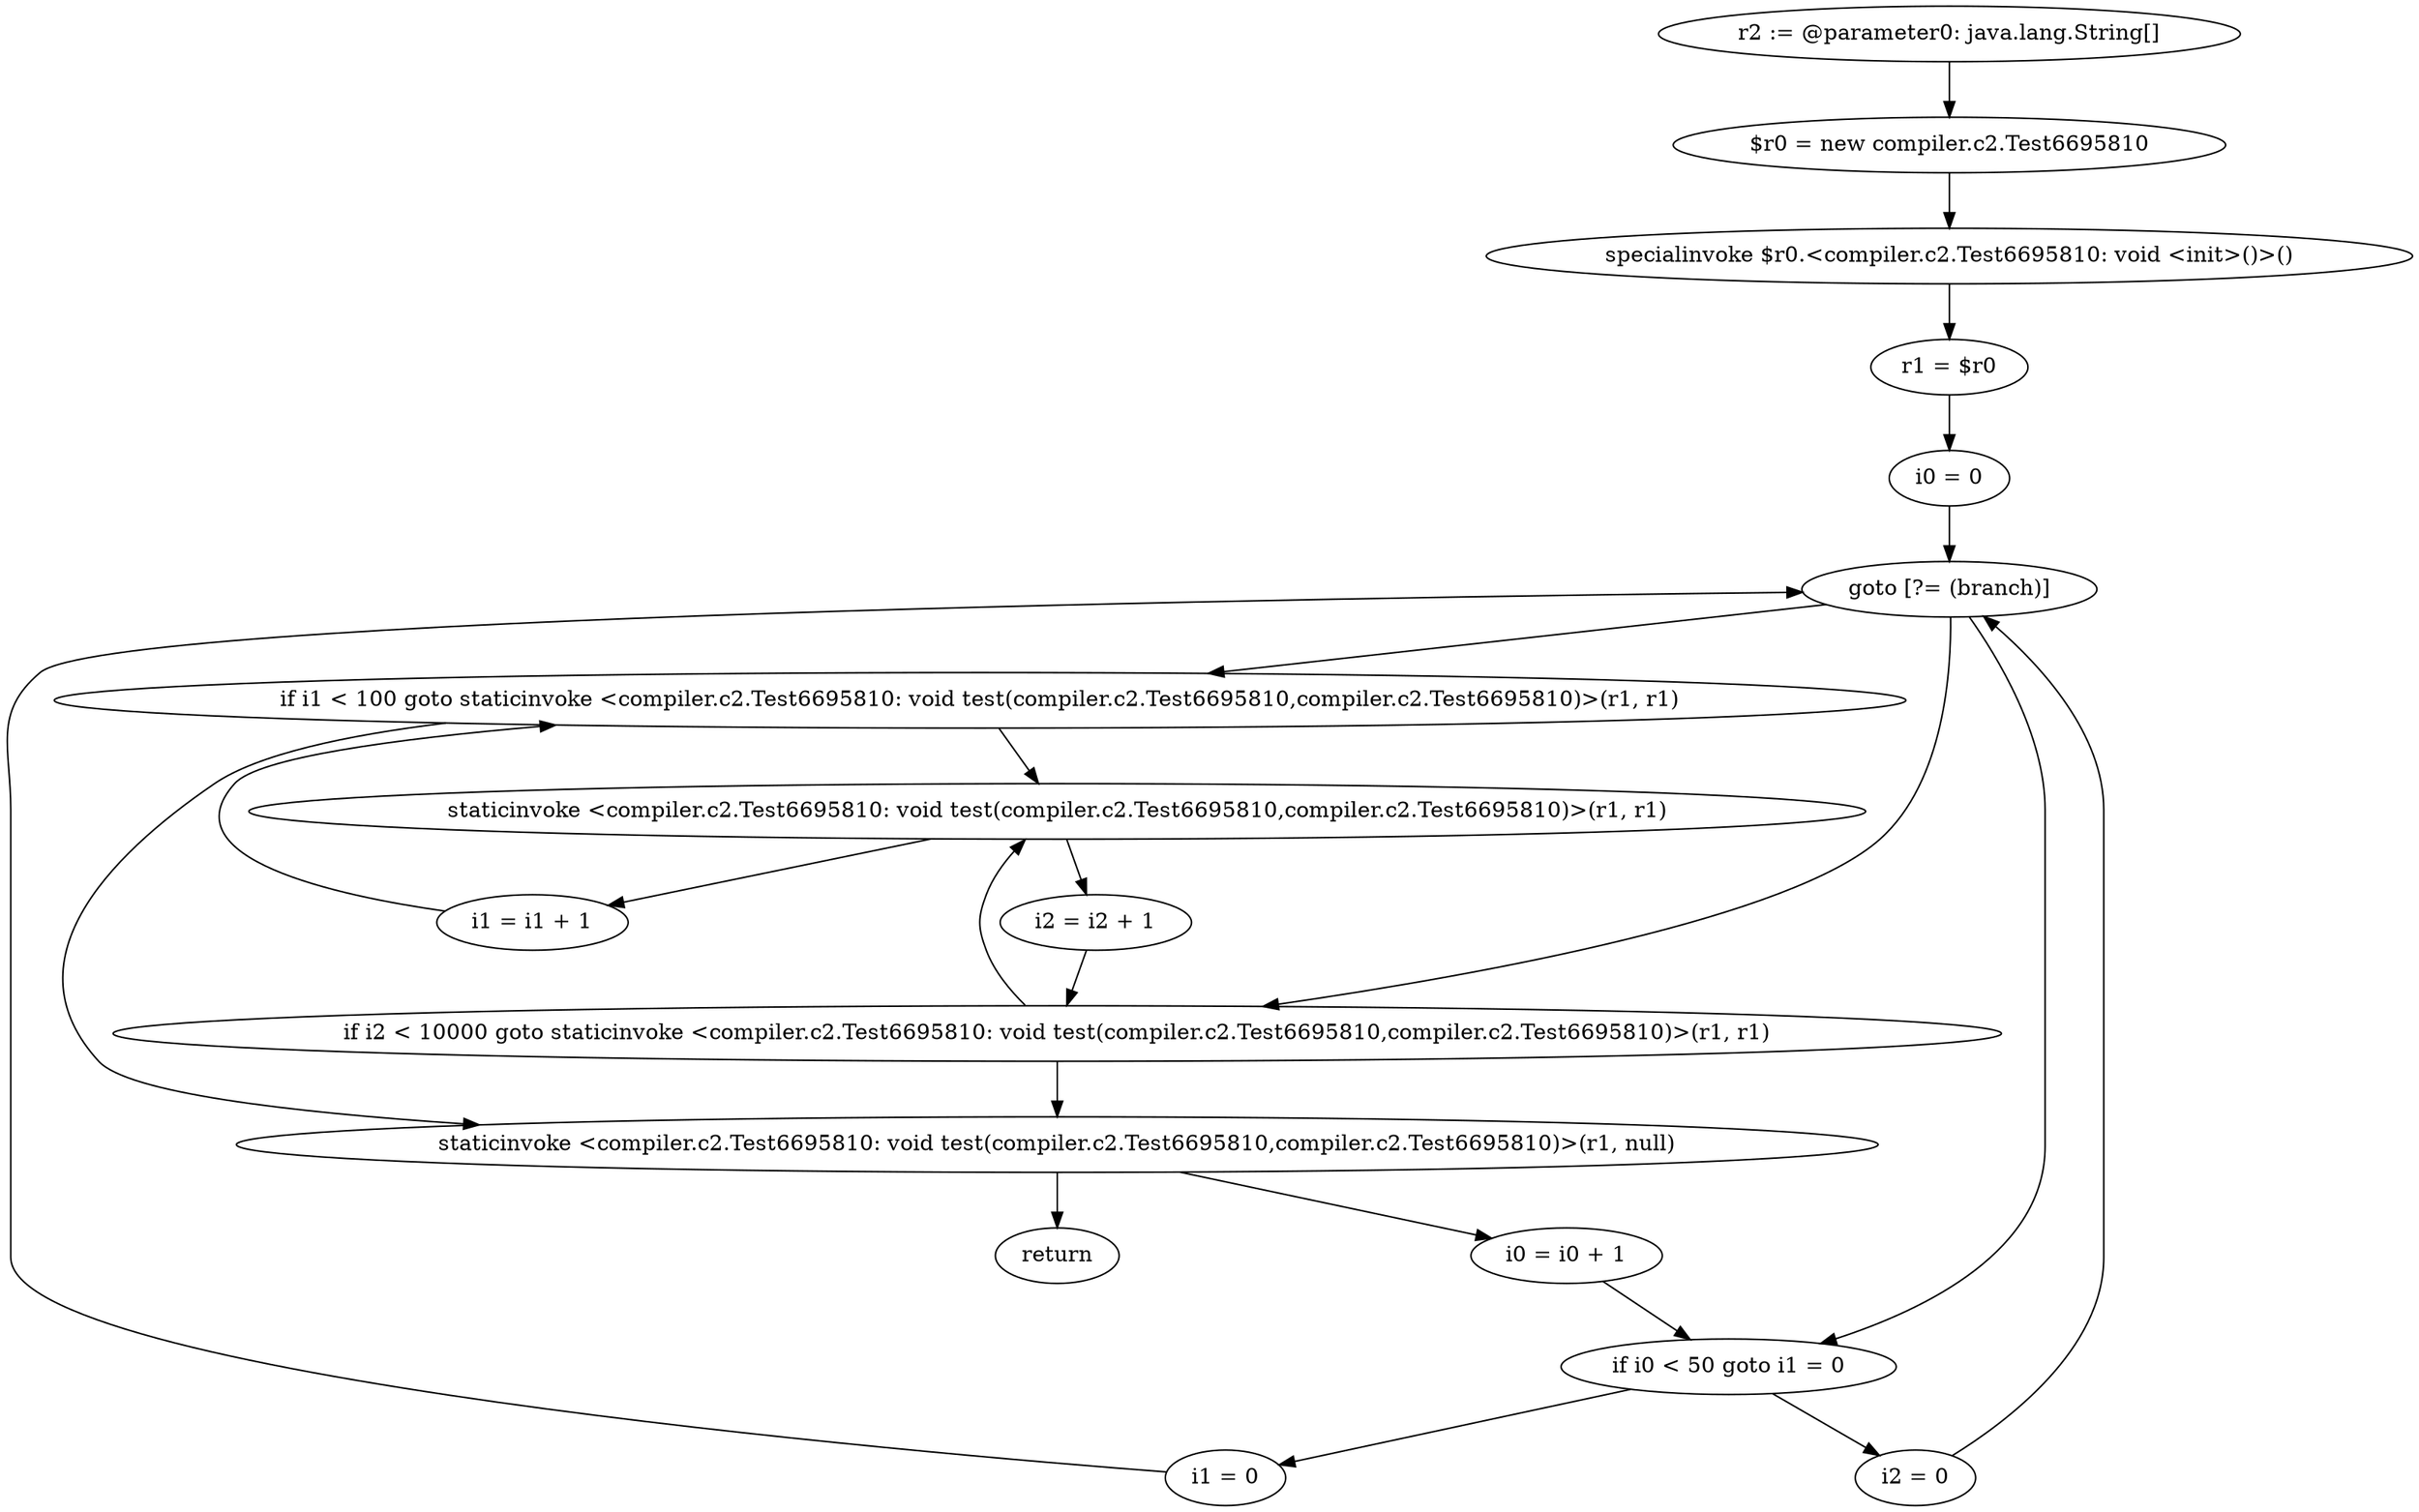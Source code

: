 digraph "unitGraph" {
    "r2 := @parameter0: java.lang.String[]"
    "$r0 = new compiler.c2.Test6695810"
    "specialinvoke $r0.<compiler.c2.Test6695810: void <init>()>()"
    "r1 = $r0"
    "i0 = 0"
    "goto [?= (branch)]"
    "i1 = 0"
    "staticinvoke <compiler.c2.Test6695810: void test(compiler.c2.Test6695810,compiler.c2.Test6695810)>(r1, r1)"
    "i1 = i1 + 1"
    "if i1 < 100 goto staticinvoke <compiler.c2.Test6695810: void test(compiler.c2.Test6695810,compiler.c2.Test6695810)>(r1, r1)"
    "staticinvoke <compiler.c2.Test6695810: void test(compiler.c2.Test6695810,compiler.c2.Test6695810)>(r1, null)"
    "i0 = i0 + 1"
    "if i0 < 50 goto i1 = 0"
    "i2 = 0"
    "i2 = i2 + 1"
    "if i2 < 10000 goto staticinvoke <compiler.c2.Test6695810: void test(compiler.c2.Test6695810,compiler.c2.Test6695810)>(r1, r1)"
    "return"
    "r2 := @parameter0: java.lang.String[]"->"$r0 = new compiler.c2.Test6695810";
    "$r0 = new compiler.c2.Test6695810"->"specialinvoke $r0.<compiler.c2.Test6695810: void <init>()>()";
    "specialinvoke $r0.<compiler.c2.Test6695810: void <init>()>()"->"r1 = $r0";
    "r1 = $r0"->"i0 = 0";
    "i0 = 0"->"goto [?= (branch)]";
    "goto [?= (branch)]"->"if i0 < 50 goto i1 = 0";
    "i1 = 0"->"goto [?= (branch)]";
    "goto [?= (branch)]"->"if i1 < 100 goto staticinvoke <compiler.c2.Test6695810: void test(compiler.c2.Test6695810,compiler.c2.Test6695810)>(r1, r1)";
    "staticinvoke <compiler.c2.Test6695810: void test(compiler.c2.Test6695810,compiler.c2.Test6695810)>(r1, r1)"->"i1 = i1 + 1";
    "i1 = i1 + 1"->"if i1 < 100 goto staticinvoke <compiler.c2.Test6695810: void test(compiler.c2.Test6695810,compiler.c2.Test6695810)>(r1, r1)";
    "if i1 < 100 goto staticinvoke <compiler.c2.Test6695810: void test(compiler.c2.Test6695810,compiler.c2.Test6695810)>(r1, r1)"->"staticinvoke <compiler.c2.Test6695810: void test(compiler.c2.Test6695810,compiler.c2.Test6695810)>(r1, null)";
    "if i1 < 100 goto staticinvoke <compiler.c2.Test6695810: void test(compiler.c2.Test6695810,compiler.c2.Test6695810)>(r1, r1)"->"staticinvoke <compiler.c2.Test6695810: void test(compiler.c2.Test6695810,compiler.c2.Test6695810)>(r1, r1)";
    "staticinvoke <compiler.c2.Test6695810: void test(compiler.c2.Test6695810,compiler.c2.Test6695810)>(r1, null)"->"i0 = i0 + 1";
    "i0 = i0 + 1"->"if i0 < 50 goto i1 = 0";
    "if i0 < 50 goto i1 = 0"->"i2 = 0";
    "if i0 < 50 goto i1 = 0"->"i1 = 0";
    "i2 = 0"->"goto [?= (branch)]";
    "goto [?= (branch)]"->"if i2 < 10000 goto staticinvoke <compiler.c2.Test6695810: void test(compiler.c2.Test6695810,compiler.c2.Test6695810)>(r1, r1)";
    "staticinvoke <compiler.c2.Test6695810: void test(compiler.c2.Test6695810,compiler.c2.Test6695810)>(r1, r1)"->"i2 = i2 + 1";
    "i2 = i2 + 1"->"if i2 < 10000 goto staticinvoke <compiler.c2.Test6695810: void test(compiler.c2.Test6695810,compiler.c2.Test6695810)>(r1, r1)";
    "if i2 < 10000 goto staticinvoke <compiler.c2.Test6695810: void test(compiler.c2.Test6695810,compiler.c2.Test6695810)>(r1, r1)"->"staticinvoke <compiler.c2.Test6695810: void test(compiler.c2.Test6695810,compiler.c2.Test6695810)>(r1, null)";
    "if i2 < 10000 goto staticinvoke <compiler.c2.Test6695810: void test(compiler.c2.Test6695810,compiler.c2.Test6695810)>(r1, r1)"->"staticinvoke <compiler.c2.Test6695810: void test(compiler.c2.Test6695810,compiler.c2.Test6695810)>(r1, r1)";
    "staticinvoke <compiler.c2.Test6695810: void test(compiler.c2.Test6695810,compiler.c2.Test6695810)>(r1, null)"->"return";
}
